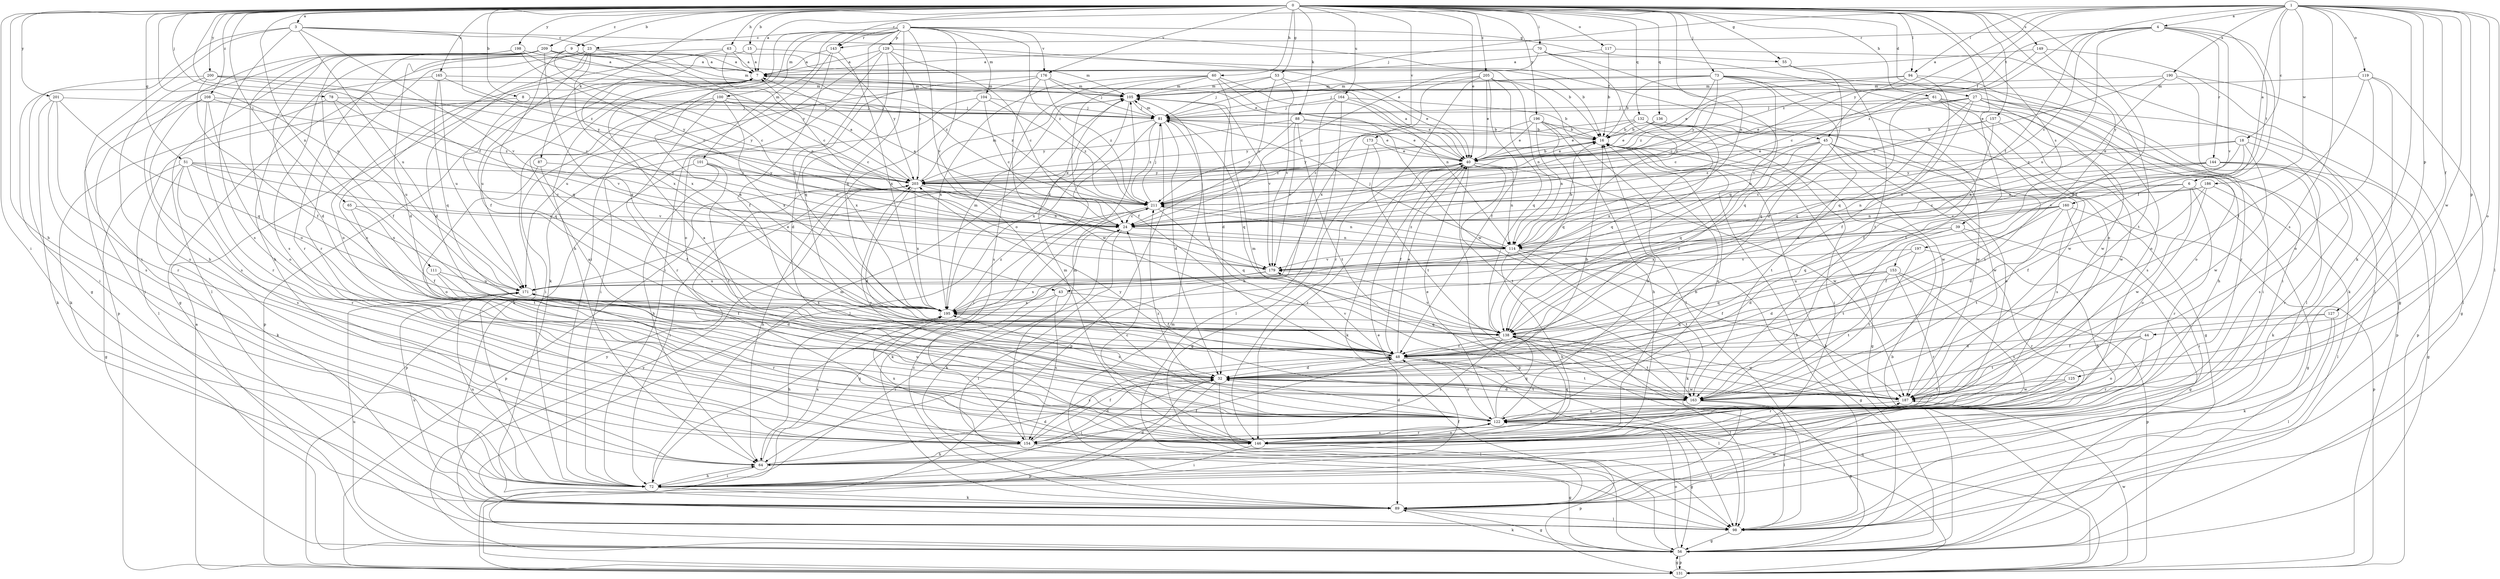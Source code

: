 strict digraph  {
0;
1;
2;
3;
4;
6;
7;
8;
9;
15;
16;
18;
23;
24;
27;
32;
39;
40;
43;
44;
45;
48;
51;
53;
55;
56;
60;
61;
63;
64;
65;
70;
72;
73;
78;
81;
87;
88;
89;
94;
98;
100;
101;
104;
105;
111;
114;
117;
119;
122;
125;
127;
129;
131;
132;
136;
138;
143;
144;
146;
149;
153;
154;
157;
160;
163;
164;
165;
171;
173;
176;
179;
186;
187;
190;
195;
196;
197;
198;
200;
201;
203;
205;
208;
209;
211;
0 -> 3  [label=a];
0 -> 8  [label=b];
0 -> 9  [label=b];
0 -> 15  [label=b];
0 -> 27  [label=d];
0 -> 32  [label=d];
0 -> 39  [label=e];
0 -> 40  [label=e];
0 -> 43  [label=f];
0 -> 51  [label=g];
0 -> 53  [label=g];
0 -> 55  [label=g];
0 -> 60  [label=h];
0 -> 61  [label=h];
0 -> 63  [label=h];
0 -> 64  [label=h];
0 -> 65  [label=i];
0 -> 70  [label=i];
0 -> 72  [label=i];
0 -> 73  [label=j];
0 -> 78  [label=j];
0 -> 87  [label=k];
0 -> 88  [label=k];
0 -> 94  [label=l];
0 -> 111  [label=n];
0 -> 114  [label=n];
0 -> 117  [label=o];
0 -> 132  [label=q];
0 -> 136  [label=q];
0 -> 143  [label=r];
0 -> 149  [label=s];
0 -> 153  [label=s];
0 -> 157  [label=t];
0 -> 164  [label=u];
0 -> 165  [label=u];
0 -> 171  [label=u];
0 -> 173  [label=v];
0 -> 176  [label=v];
0 -> 196  [label=y];
0 -> 197  [label=y];
0 -> 198  [label=y];
0 -> 200  [label=y];
0 -> 201  [label=y];
0 -> 205  [label=z];
0 -> 208  [label=z];
0 -> 209  [label=z];
1 -> 4  [label=a];
1 -> 6  [label=a];
1 -> 7  [label=a];
1 -> 18  [label=c];
1 -> 43  [label=f];
1 -> 44  [label=f];
1 -> 81  [label=j];
1 -> 89  [label=k];
1 -> 94  [label=l];
1 -> 98  [label=l];
1 -> 119  [label=o];
1 -> 122  [label=o];
1 -> 125  [label=p];
1 -> 127  [label=p];
1 -> 154  [label=s];
1 -> 186  [label=w];
1 -> 187  [label=w];
1 -> 190  [label=x];
1 -> 203  [label=y];
1 -> 211  [label=z];
2 -> 23  [label=c];
2 -> 45  [label=f];
2 -> 55  [label=g];
2 -> 64  [label=h];
2 -> 72  [label=i];
2 -> 100  [label=m];
2 -> 101  [label=m];
2 -> 104  [label=m];
2 -> 122  [label=o];
2 -> 129  [label=p];
2 -> 138  [label=q];
2 -> 143  [label=r];
2 -> 176  [label=v];
2 -> 179  [label=v];
2 -> 195  [label=x];
2 -> 211  [label=z];
3 -> 23  [label=c];
3 -> 40  [label=e];
3 -> 56  [label=g];
3 -> 72  [label=i];
3 -> 154  [label=s];
3 -> 171  [label=u];
3 -> 179  [label=v];
3 -> 211  [label=z];
4 -> 24  [label=c];
4 -> 45  [label=f];
4 -> 48  [label=f];
4 -> 143  [label=r];
4 -> 144  [label=r];
4 -> 160  [label=t];
4 -> 171  [label=u];
4 -> 179  [label=v];
4 -> 211  [label=z];
6 -> 24  [label=c];
6 -> 32  [label=d];
6 -> 56  [label=g];
6 -> 146  [label=r];
6 -> 187  [label=w];
6 -> 211  [label=z];
7 -> 105  [label=m];
7 -> 131  [label=p];
7 -> 171  [label=u];
7 -> 211  [label=z];
8 -> 81  [label=j];
8 -> 98  [label=l];
8 -> 138  [label=q];
8 -> 203  [label=y];
9 -> 7  [label=a];
9 -> 24  [label=c];
9 -> 64  [label=h];
9 -> 105  [label=m];
9 -> 138  [label=q];
9 -> 211  [label=z];
15 -> 7  [label=a];
15 -> 195  [label=x];
15 -> 203  [label=y];
16 -> 40  [label=e];
16 -> 56  [label=g];
16 -> 122  [label=o];
16 -> 203  [label=y];
16 -> 211  [label=z];
18 -> 40  [label=e];
18 -> 114  [label=n];
18 -> 154  [label=s];
18 -> 179  [label=v];
18 -> 187  [label=w];
18 -> 203  [label=y];
23 -> 7  [label=a];
23 -> 32  [label=d];
23 -> 48  [label=f];
23 -> 56  [label=g];
23 -> 114  [label=n];
23 -> 122  [label=o];
23 -> 195  [label=x];
24 -> 7  [label=a];
24 -> 89  [label=k];
24 -> 98  [label=l];
24 -> 114  [label=n];
27 -> 24  [label=c];
27 -> 40  [label=e];
27 -> 48  [label=f];
27 -> 72  [label=i];
27 -> 81  [label=j];
27 -> 122  [label=o];
27 -> 131  [label=p];
27 -> 138  [label=q];
27 -> 187  [label=w];
32 -> 16  [label=b];
32 -> 72  [label=i];
32 -> 98  [label=l];
32 -> 131  [label=p];
32 -> 163  [label=t];
32 -> 187  [label=w];
39 -> 32  [label=d];
39 -> 56  [label=g];
39 -> 64  [label=h];
39 -> 114  [label=n];
39 -> 163  [label=t];
40 -> 7  [label=a];
40 -> 16  [label=b];
40 -> 48  [label=f];
40 -> 89  [label=k];
40 -> 114  [label=n];
40 -> 131  [label=p];
40 -> 146  [label=r];
40 -> 163  [label=t];
40 -> 187  [label=w];
40 -> 203  [label=y];
43 -> 48  [label=f];
43 -> 72  [label=i];
43 -> 154  [label=s];
43 -> 195  [label=x];
44 -> 48  [label=f];
44 -> 122  [label=o];
44 -> 146  [label=r];
44 -> 163  [label=t];
45 -> 40  [label=e];
45 -> 48  [label=f];
45 -> 122  [label=o];
45 -> 138  [label=q];
45 -> 154  [label=s];
45 -> 163  [label=t];
45 -> 187  [label=w];
45 -> 211  [label=z];
48 -> 32  [label=d];
48 -> 40  [label=e];
48 -> 81  [label=j];
48 -> 98  [label=l];
48 -> 122  [label=o];
48 -> 154  [label=s];
48 -> 163  [label=t];
48 -> 179  [label=v];
51 -> 24  [label=c];
51 -> 56  [label=g];
51 -> 89  [label=k];
51 -> 146  [label=r];
51 -> 154  [label=s];
51 -> 179  [label=v];
51 -> 195  [label=x];
51 -> 203  [label=y];
53 -> 24  [label=c];
53 -> 40  [label=e];
53 -> 81  [label=j];
53 -> 105  [label=m];
53 -> 179  [label=v];
55 -> 32  [label=d];
55 -> 163  [label=t];
56 -> 16  [label=b];
56 -> 89  [label=k];
56 -> 105  [label=m];
56 -> 122  [label=o];
56 -> 131  [label=p];
56 -> 171  [label=u];
56 -> 203  [label=y];
60 -> 32  [label=d];
60 -> 48  [label=f];
60 -> 105  [label=m];
60 -> 114  [label=n];
60 -> 154  [label=s];
60 -> 187  [label=w];
60 -> 195  [label=x];
61 -> 64  [label=h];
61 -> 81  [label=j];
61 -> 131  [label=p];
61 -> 138  [label=q];
61 -> 154  [label=s];
61 -> 187  [label=w];
63 -> 7  [label=a];
63 -> 16  [label=b];
63 -> 24  [label=c];
63 -> 122  [label=o];
63 -> 146  [label=r];
64 -> 32  [label=d];
64 -> 48  [label=f];
64 -> 72  [label=i];
64 -> 195  [label=x];
65 -> 24  [label=c];
65 -> 48  [label=f];
65 -> 163  [label=t];
70 -> 7  [label=a];
70 -> 24  [label=c];
70 -> 114  [label=n];
70 -> 122  [label=o];
70 -> 138  [label=q];
72 -> 32  [label=d];
72 -> 48  [label=f];
72 -> 64  [label=h];
72 -> 89  [label=k];
72 -> 105  [label=m];
72 -> 171  [label=u];
73 -> 16  [label=b];
73 -> 24  [label=c];
73 -> 81  [label=j];
73 -> 98  [label=l];
73 -> 105  [label=m];
73 -> 122  [label=o];
73 -> 138  [label=q];
73 -> 163  [label=t];
73 -> 179  [label=v];
73 -> 211  [label=z];
78 -> 81  [label=j];
78 -> 89  [label=k];
78 -> 171  [label=u];
78 -> 179  [label=v];
81 -> 16  [label=b];
81 -> 32  [label=d];
81 -> 40  [label=e];
81 -> 72  [label=i];
81 -> 105  [label=m];
81 -> 131  [label=p];
81 -> 138  [label=q];
81 -> 195  [label=x];
81 -> 211  [label=z];
87 -> 48  [label=f];
87 -> 122  [label=o];
87 -> 203  [label=y];
88 -> 16  [label=b];
88 -> 40  [label=e];
88 -> 163  [label=t];
88 -> 179  [label=v];
88 -> 203  [label=y];
88 -> 211  [label=z];
89 -> 24  [label=c];
89 -> 40  [label=e];
89 -> 56  [label=g];
89 -> 98  [label=l];
89 -> 171  [label=u];
89 -> 187  [label=w];
94 -> 40  [label=e];
94 -> 72  [label=i];
94 -> 105  [label=m];
94 -> 138  [label=q];
94 -> 203  [label=y];
98 -> 16  [label=b];
98 -> 56  [label=g];
98 -> 203  [label=y];
100 -> 24  [label=c];
100 -> 72  [label=i];
100 -> 81  [label=j];
100 -> 89  [label=k];
100 -> 146  [label=r];
100 -> 195  [label=x];
101 -> 24  [label=c];
101 -> 64  [label=h];
101 -> 131  [label=p];
101 -> 163  [label=t];
101 -> 203  [label=y];
104 -> 24  [label=c];
104 -> 72  [label=i];
104 -> 81  [label=j];
104 -> 195  [label=x];
104 -> 211  [label=z];
105 -> 81  [label=j];
105 -> 98  [label=l];
105 -> 179  [label=v];
111 -> 32  [label=d];
111 -> 48  [label=f];
111 -> 171  [label=u];
114 -> 16  [label=b];
114 -> 56  [label=g];
114 -> 64  [label=h];
114 -> 81  [label=j];
114 -> 89  [label=k];
114 -> 163  [label=t];
114 -> 179  [label=v];
114 -> 211  [label=z];
117 -> 7  [label=a];
117 -> 16  [label=b];
117 -> 56  [label=g];
119 -> 48  [label=f];
119 -> 89  [label=k];
119 -> 98  [label=l];
119 -> 105  [label=m];
119 -> 122  [label=o];
122 -> 16  [label=b];
122 -> 32  [label=d];
122 -> 40  [label=e];
122 -> 56  [label=g];
122 -> 98  [label=l];
122 -> 138  [label=q];
122 -> 146  [label=r];
122 -> 154  [label=s];
122 -> 171  [label=u];
122 -> 203  [label=y];
122 -> 211  [label=z];
125 -> 146  [label=r];
125 -> 163  [label=t];
125 -> 187  [label=w];
127 -> 32  [label=d];
127 -> 89  [label=k];
127 -> 98  [label=l];
127 -> 138  [label=q];
129 -> 7  [label=a];
129 -> 16  [label=b];
129 -> 24  [label=c];
129 -> 72  [label=i];
129 -> 122  [label=o];
129 -> 138  [label=q];
129 -> 203  [label=y];
131 -> 7  [label=a];
131 -> 16  [label=b];
131 -> 56  [label=g];
131 -> 138  [label=q];
131 -> 187  [label=w];
132 -> 16  [label=b];
132 -> 40  [label=e];
132 -> 56  [label=g];
132 -> 72  [label=i];
132 -> 138  [label=q];
132 -> 187  [label=w];
132 -> 195  [label=x];
132 -> 203  [label=y];
136 -> 16  [label=b];
136 -> 40  [label=e];
136 -> 163  [label=t];
138 -> 48  [label=f];
138 -> 98  [label=l];
138 -> 154  [label=s];
138 -> 163  [label=t];
138 -> 179  [label=v];
138 -> 187  [label=w];
143 -> 7  [label=a];
143 -> 48  [label=f];
143 -> 89  [label=k];
143 -> 195  [label=x];
144 -> 24  [label=c];
144 -> 56  [label=g];
144 -> 89  [label=k];
144 -> 114  [label=n];
144 -> 146  [label=r];
144 -> 203  [label=y];
146 -> 7  [label=a];
146 -> 16  [label=b];
146 -> 24  [label=c];
146 -> 72  [label=i];
146 -> 105  [label=m];
146 -> 122  [label=o];
146 -> 131  [label=p];
146 -> 138  [label=q];
149 -> 7  [label=a];
149 -> 24  [label=c];
149 -> 98  [label=l];
149 -> 163  [label=t];
153 -> 48  [label=f];
153 -> 131  [label=p];
153 -> 138  [label=q];
153 -> 146  [label=r];
153 -> 154  [label=s];
153 -> 163  [label=t];
153 -> 171  [label=u];
154 -> 32  [label=d];
154 -> 48  [label=f];
154 -> 56  [label=g];
154 -> 64  [label=h];
154 -> 105  [label=m];
154 -> 195  [label=x];
157 -> 16  [label=b];
157 -> 48  [label=f];
157 -> 114  [label=n];
157 -> 187  [label=w];
160 -> 24  [label=c];
160 -> 48  [label=f];
160 -> 72  [label=i];
160 -> 131  [label=p];
160 -> 138  [label=q];
160 -> 163  [label=t];
160 -> 195  [label=x];
163 -> 32  [label=d];
163 -> 56  [label=g];
163 -> 98  [label=l];
163 -> 195  [label=x];
163 -> 203  [label=y];
164 -> 16  [label=b];
164 -> 40  [label=e];
164 -> 64  [label=h];
164 -> 81  [label=j];
164 -> 98  [label=l];
165 -> 48  [label=f];
165 -> 105  [label=m];
165 -> 138  [label=q];
165 -> 171  [label=u];
165 -> 203  [label=y];
171 -> 40  [label=e];
171 -> 72  [label=i];
171 -> 146  [label=r];
171 -> 195  [label=x];
173 -> 40  [label=e];
173 -> 56  [label=g];
173 -> 163  [label=t];
176 -> 32  [label=d];
176 -> 81  [label=j];
176 -> 105  [label=m];
176 -> 171  [label=u];
176 -> 187  [label=w];
176 -> 211  [label=z];
179 -> 171  [label=u];
179 -> 195  [label=x];
186 -> 48  [label=f];
186 -> 98  [label=l];
186 -> 114  [label=n];
186 -> 122  [label=o];
186 -> 211  [label=z];
187 -> 7  [label=a];
187 -> 105  [label=m];
187 -> 122  [label=o];
187 -> 195  [label=x];
190 -> 24  [label=c];
190 -> 56  [label=g];
190 -> 105  [label=m];
190 -> 146  [label=r];
190 -> 195  [label=x];
195 -> 7  [label=a];
195 -> 64  [label=h];
195 -> 105  [label=m];
195 -> 138  [label=q];
195 -> 211  [label=z];
196 -> 16  [label=b];
196 -> 24  [label=c];
196 -> 40  [label=e];
196 -> 64  [label=h];
196 -> 114  [label=n];
196 -> 138  [label=q];
196 -> 187  [label=w];
197 -> 32  [label=d];
197 -> 146  [label=r];
197 -> 163  [label=t];
197 -> 179  [label=v];
198 -> 7  [label=a];
198 -> 24  [label=c];
198 -> 32  [label=d];
198 -> 64  [label=h];
198 -> 122  [label=o];
198 -> 203  [label=y];
200 -> 24  [label=c];
200 -> 48  [label=f];
200 -> 72  [label=i];
200 -> 105  [label=m];
200 -> 154  [label=s];
200 -> 203  [label=y];
201 -> 81  [label=j];
201 -> 89  [label=k];
201 -> 138  [label=q];
201 -> 146  [label=r];
201 -> 154  [label=s];
203 -> 7  [label=a];
203 -> 32  [label=d];
203 -> 40  [label=e];
203 -> 64  [label=h];
203 -> 72  [label=i];
203 -> 105  [label=m];
203 -> 114  [label=n];
203 -> 131  [label=p];
203 -> 195  [label=x];
203 -> 211  [label=z];
205 -> 40  [label=e];
205 -> 48  [label=f];
205 -> 98  [label=l];
205 -> 105  [label=m];
205 -> 114  [label=n];
205 -> 138  [label=q];
205 -> 146  [label=r];
205 -> 195  [label=x];
208 -> 72  [label=i];
208 -> 81  [label=j];
208 -> 122  [label=o];
208 -> 146  [label=r];
208 -> 154  [label=s];
208 -> 211  [label=z];
209 -> 7  [label=a];
209 -> 32  [label=d];
209 -> 40  [label=e];
209 -> 98  [label=l];
209 -> 105  [label=m];
209 -> 131  [label=p];
209 -> 138  [label=q];
209 -> 146  [label=r];
209 -> 154  [label=s];
211 -> 24  [label=c];
211 -> 56  [label=g];
211 -> 81  [label=j];
211 -> 89  [label=k];
211 -> 114  [label=n];
211 -> 138  [label=q];
}
